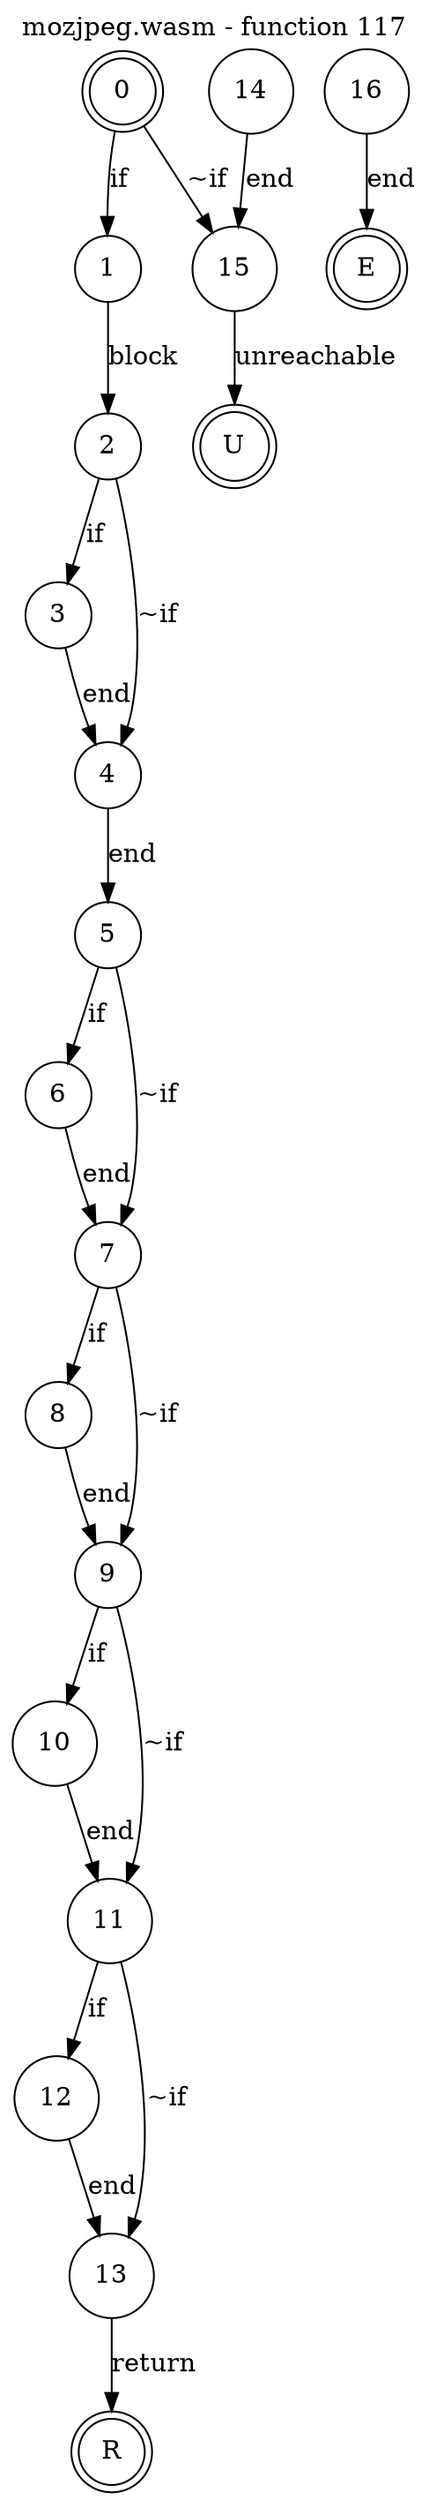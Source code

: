 digraph finite_state_machine {
    label = "mozjpeg.wasm - function 117"
    labelloc =  t
    labelfontsize = 16
    labelfontcolor = black
    labelfontname = "Helvetica"
    node [shape = doublecircle]; 0 E U R ;
    node [shape = circle];
    0 -> 1[label="if"];
    0 -> 15[label="~if"];
    1 -> 2[label="block"];
    2 -> 3[label="if"];
    2 -> 4[label="~if"];
    3 -> 4[label="end"];
    4 -> 5[label="end"];
    5 -> 6[label="if"];
    5 -> 7[label="~if"];
    6 -> 7[label="end"];
    7 -> 8[label="if"];
    7 -> 9[label="~if"];
    8 -> 9[label="end"];
    9 -> 10[label="if"];
    9 -> 11[label="~if"];
    10 -> 11[label="end"];
    11 -> 12[label="if"];
    11 -> 13[label="~if"];
    12 -> 13[label="end"];
    13 -> R[label="return"];
    14 -> 15[label="end"];
    15 -> U[label="unreachable"];
    16 -> E[label="end"];
}
